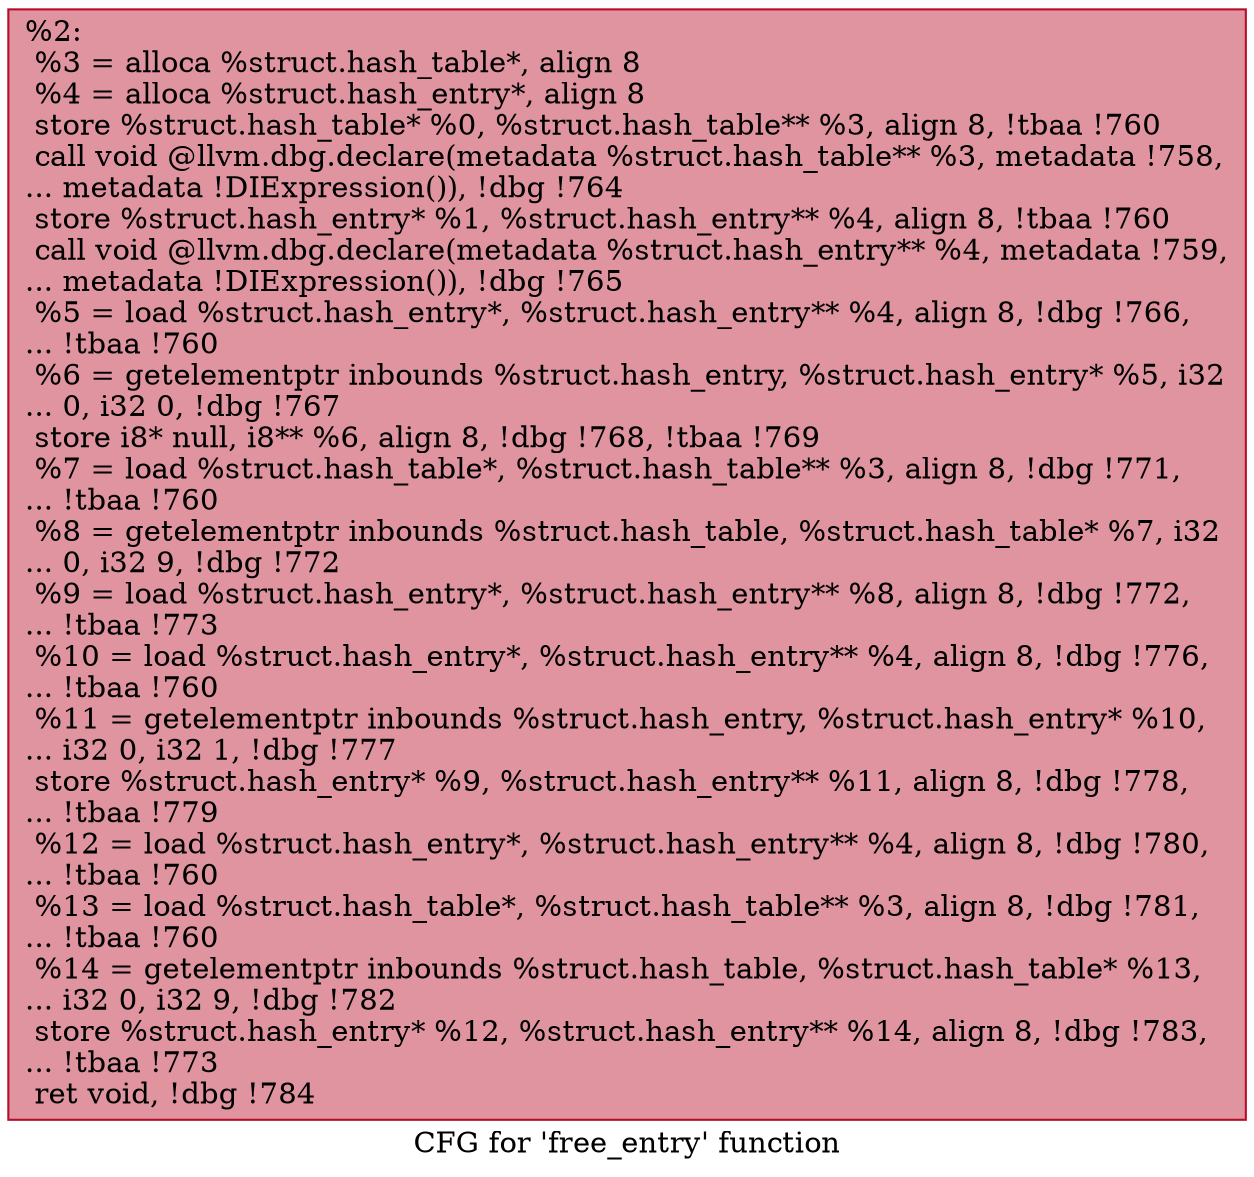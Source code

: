 digraph "CFG for 'free_entry' function" {
	label="CFG for 'free_entry' function";

	Node0x1971110 [shape=record,color="#b70d28ff", style=filled, fillcolor="#b70d2870",label="{%2:\l  %3 = alloca %struct.hash_table*, align 8\l  %4 = alloca %struct.hash_entry*, align 8\l  store %struct.hash_table* %0, %struct.hash_table** %3, align 8, !tbaa !760\l  call void @llvm.dbg.declare(metadata %struct.hash_table** %3, metadata !758,\l... metadata !DIExpression()), !dbg !764\l  store %struct.hash_entry* %1, %struct.hash_entry** %4, align 8, !tbaa !760\l  call void @llvm.dbg.declare(metadata %struct.hash_entry** %4, metadata !759,\l... metadata !DIExpression()), !dbg !765\l  %5 = load %struct.hash_entry*, %struct.hash_entry** %4, align 8, !dbg !766,\l... !tbaa !760\l  %6 = getelementptr inbounds %struct.hash_entry, %struct.hash_entry* %5, i32\l... 0, i32 0, !dbg !767\l  store i8* null, i8** %6, align 8, !dbg !768, !tbaa !769\l  %7 = load %struct.hash_table*, %struct.hash_table** %3, align 8, !dbg !771,\l... !tbaa !760\l  %8 = getelementptr inbounds %struct.hash_table, %struct.hash_table* %7, i32\l... 0, i32 9, !dbg !772\l  %9 = load %struct.hash_entry*, %struct.hash_entry** %8, align 8, !dbg !772,\l... !tbaa !773\l  %10 = load %struct.hash_entry*, %struct.hash_entry** %4, align 8, !dbg !776,\l... !tbaa !760\l  %11 = getelementptr inbounds %struct.hash_entry, %struct.hash_entry* %10,\l... i32 0, i32 1, !dbg !777\l  store %struct.hash_entry* %9, %struct.hash_entry** %11, align 8, !dbg !778,\l... !tbaa !779\l  %12 = load %struct.hash_entry*, %struct.hash_entry** %4, align 8, !dbg !780,\l... !tbaa !760\l  %13 = load %struct.hash_table*, %struct.hash_table** %3, align 8, !dbg !781,\l... !tbaa !760\l  %14 = getelementptr inbounds %struct.hash_table, %struct.hash_table* %13,\l... i32 0, i32 9, !dbg !782\l  store %struct.hash_entry* %12, %struct.hash_entry** %14, align 8, !dbg !783,\l... !tbaa !773\l  ret void, !dbg !784\l}"];
}
